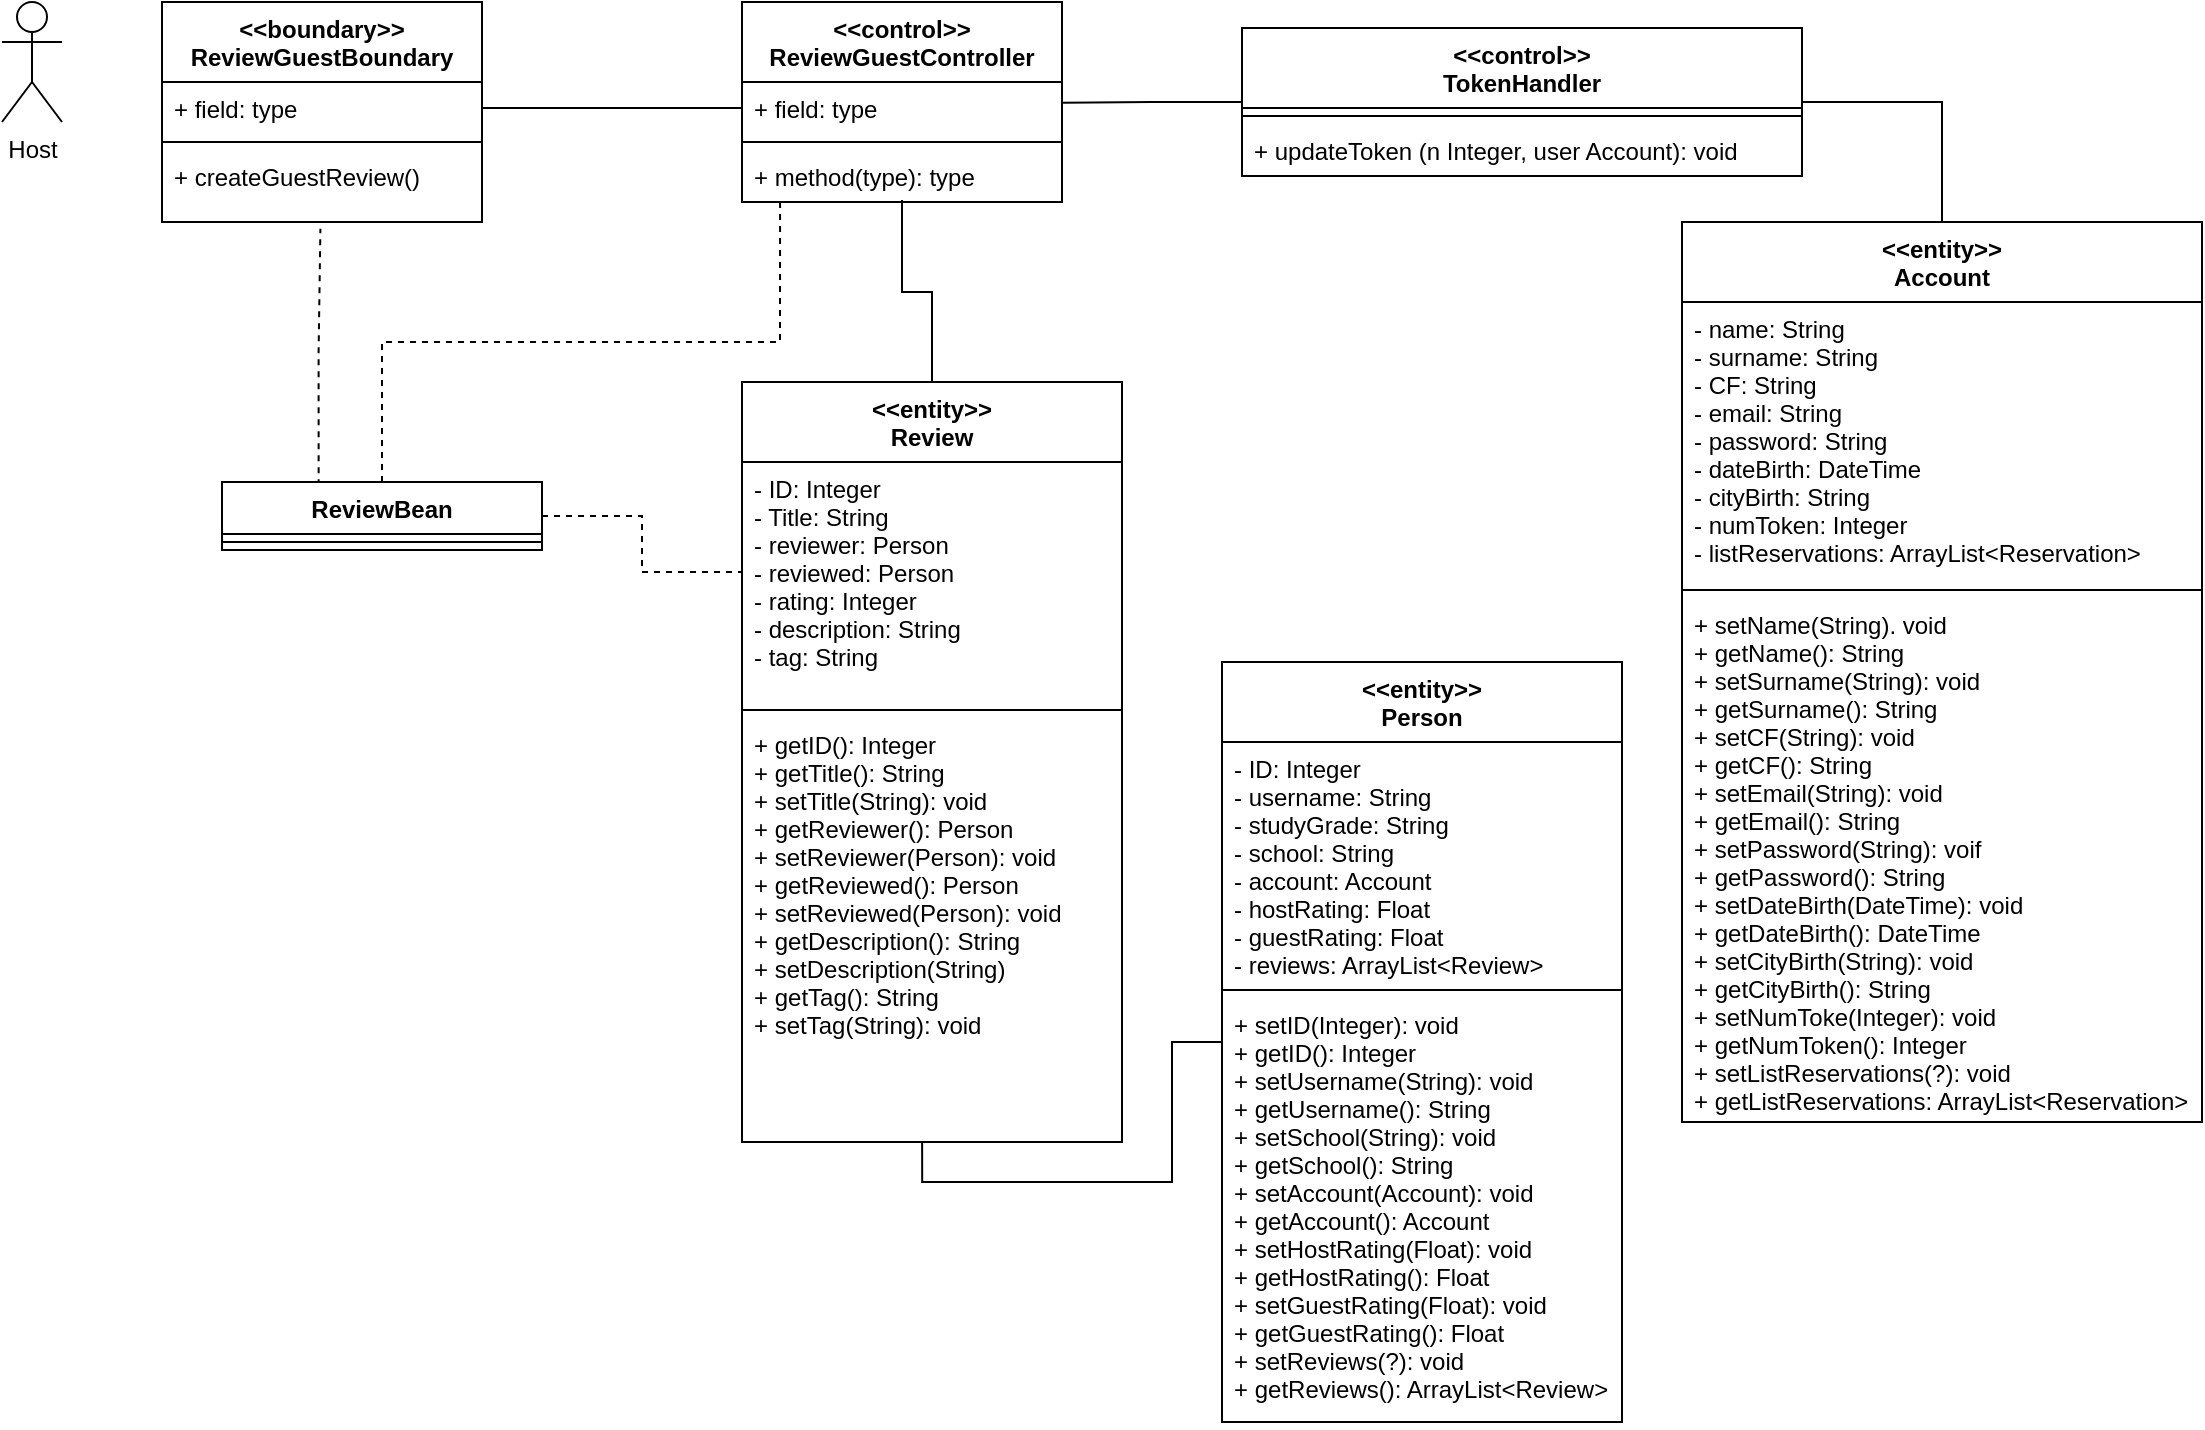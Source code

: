 <mxfile version="14.0.0" type="github">
  <diagram id="09jijmmeEL49xiMSb2o-" name="Page-1">
    <mxGraphModel dx="1038" dy="548" grid="1" gridSize="10" guides="1" tooltips="1" connect="1" arrows="1" fold="1" page="1" pageScale="1" pageWidth="1169" pageHeight="827" math="0" shadow="0">
      <root>
        <mxCell id="0" />
        <mxCell id="1" parent="0" />
        <mxCell id="azgZVP3SlxSUQeGXQB0S-8" style="edgeStyle=orthogonalEdgeStyle;rounded=0;orthogonalLoop=1;jettySize=auto;html=1;exitX=0.5;exitY=0;exitDx=0;exitDy=0;entryX=0.119;entryY=1;entryDx=0;entryDy=0;entryPerimeter=0;dashed=1;endArrow=none;endFill=0;" parent="1" source="6y5-j5oU-ejzdj9n5piP-13" target="6y5-j5oU-ejzdj9n5piP-25" edge="1">
          <mxGeometry relative="1" as="geometry" />
        </mxCell>
        <mxCell id="azgZVP3SlxSUQeGXQB0S-10" style="edgeStyle=orthogonalEdgeStyle;rounded=0;orthogonalLoop=1;jettySize=auto;html=1;exitX=1;exitY=0.5;exitDx=0;exitDy=0;entryX=0;entryY=0.25;entryDx=0;entryDy=0;dashed=1;endArrow=none;endFill=0;" parent="1" source="6y5-j5oU-ejzdj9n5piP-13" target="6y5-j5oU-ejzdj9n5piP-26" edge="1">
          <mxGeometry relative="1" as="geometry" />
        </mxCell>
        <mxCell id="tryqEvxCuokcx-yUOfCh-1" style="edgeStyle=orthogonalEdgeStyle;rounded=0;orthogonalLoop=1;jettySize=auto;html=1;entryX=0.495;entryY=1.093;entryDx=0;entryDy=0;entryPerimeter=0;dashed=1;endArrow=none;endFill=0;exitX=0.302;exitY=0.049;exitDx=0;exitDy=0;exitPerimeter=0;" parent="1" source="6y5-j5oU-ejzdj9n5piP-13" target="6y5-j5oU-ejzdj9n5piP-21" edge="1">
          <mxGeometry relative="1" as="geometry">
            <Array as="points">
              <mxPoint x="188" y="225" />
              <mxPoint x="189" y="225" />
            </Array>
          </mxGeometry>
        </mxCell>
        <mxCell id="6y5-j5oU-ejzdj9n5piP-13" value="ReviewBean" style="swimlane;fontStyle=1;align=center;verticalAlign=top;childLayout=stackLayout;horizontal=1;startSize=26;horizontalStack=0;resizeParent=1;resizeParentMax=0;resizeLast=0;collapsible=1;marginBottom=0;" parent="1" vertex="1">
          <mxGeometry x="140" y="290" width="160" height="34" as="geometry" />
        </mxCell>
        <mxCell id="6y5-j5oU-ejzdj9n5piP-15" value="" style="line;strokeWidth=1;fillColor=none;align=left;verticalAlign=middle;spacingTop=-1;spacingLeft=3;spacingRight=3;rotatable=0;labelPosition=right;points=[];portConstraint=eastwest;" parent="6y5-j5oU-ejzdj9n5piP-13" vertex="1">
          <mxGeometry y="26" width="160" height="8" as="geometry" />
        </mxCell>
        <mxCell id="6y5-j5oU-ejzdj9n5piP-17" value="Host" style="shape=umlActor;verticalLabelPosition=bottom;verticalAlign=top;html=1;outlineConnect=0;" parent="1" vertex="1">
          <mxGeometry x="30" y="50" width="30" height="60" as="geometry" />
        </mxCell>
        <mxCell id="6y5-j5oU-ejzdj9n5piP-18" value="&lt;&lt;boundary&gt;&gt;&#xa;ReviewGuestBoundary" style="swimlane;fontStyle=1;align=center;verticalAlign=top;childLayout=stackLayout;horizontal=1;startSize=40;horizontalStack=0;resizeParent=1;resizeParentMax=0;resizeLast=0;collapsible=1;marginBottom=0;" parent="1" vertex="1">
          <mxGeometry x="110" y="50" width="160" height="110" as="geometry" />
        </mxCell>
        <mxCell id="6y5-j5oU-ejzdj9n5piP-19" value="+ field: type" style="text;strokeColor=none;fillColor=none;align=left;verticalAlign=top;spacingLeft=4;spacingRight=4;overflow=hidden;rotatable=0;points=[[0,0.5],[1,0.5]];portConstraint=eastwest;" parent="6y5-j5oU-ejzdj9n5piP-18" vertex="1">
          <mxGeometry y="40" width="160" height="26" as="geometry" />
        </mxCell>
        <mxCell id="6y5-j5oU-ejzdj9n5piP-20" value="" style="line;strokeWidth=1;fillColor=none;align=left;verticalAlign=middle;spacingTop=-1;spacingLeft=3;spacingRight=3;rotatable=0;labelPosition=right;points=[];portConstraint=eastwest;" parent="6y5-j5oU-ejzdj9n5piP-18" vertex="1">
          <mxGeometry y="66" width="160" height="8" as="geometry" />
        </mxCell>
        <mxCell id="6y5-j5oU-ejzdj9n5piP-21" value="+ createGuestReview()" style="text;strokeColor=none;fillColor=none;align=left;verticalAlign=top;spacingLeft=4;spacingRight=4;overflow=hidden;rotatable=0;points=[[0,0.5],[1,0.5]];portConstraint=eastwest;" parent="6y5-j5oU-ejzdj9n5piP-18" vertex="1">
          <mxGeometry y="74" width="160" height="36" as="geometry" />
        </mxCell>
        <mxCell id="6y5-j5oU-ejzdj9n5piP-22" value="&lt;&lt;control&gt;&gt;&#xa;ReviewGuestController" style="swimlane;fontStyle=1;align=center;verticalAlign=top;childLayout=stackLayout;horizontal=1;startSize=40;horizontalStack=0;resizeParent=1;resizeParentMax=0;resizeLast=0;collapsible=1;marginBottom=0;" parent="1" vertex="1">
          <mxGeometry x="400" y="50" width="160" height="100" as="geometry" />
        </mxCell>
        <mxCell id="6y5-j5oU-ejzdj9n5piP-23" value="+ field: type" style="text;strokeColor=none;fillColor=none;align=left;verticalAlign=top;spacingLeft=4;spacingRight=4;overflow=hidden;rotatable=0;points=[[0,0.5],[1,0.5]];portConstraint=eastwest;" parent="6y5-j5oU-ejzdj9n5piP-22" vertex="1">
          <mxGeometry y="40" width="160" height="26" as="geometry" />
        </mxCell>
        <mxCell id="6y5-j5oU-ejzdj9n5piP-24" value="" style="line;strokeWidth=1;fillColor=none;align=left;verticalAlign=middle;spacingTop=-1;spacingLeft=3;spacingRight=3;rotatable=0;labelPosition=right;points=[];portConstraint=eastwest;" parent="6y5-j5oU-ejzdj9n5piP-22" vertex="1">
          <mxGeometry y="66" width="160" height="8" as="geometry" />
        </mxCell>
        <mxCell id="6y5-j5oU-ejzdj9n5piP-25" value="+ method(type): type" style="text;strokeColor=none;fillColor=none;align=left;verticalAlign=top;spacingLeft=4;spacingRight=4;overflow=hidden;rotatable=0;points=[[0,0.5],[1,0.5]];portConstraint=eastwest;" parent="6y5-j5oU-ejzdj9n5piP-22" vertex="1">
          <mxGeometry y="74" width="160" height="26" as="geometry" />
        </mxCell>
        <mxCell id="azgZVP3SlxSUQeGXQB0S-11" style="edgeStyle=orthogonalEdgeStyle;rounded=0;orthogonalLoop=1;jettySize=auto;html=1;entryX=0.5;entryY=0.962;entryDx=0;entryDy=0;entryPerimeter=0;endArrow=none;endFill=0;" parent="1" source="6y5-j5oU-ejzdj9n5piP-26" target="6y5-j5oU-ejzdj9n5piP-25" edge="1">
          <mxGeometry relative="1" as="geometry" />
        </mxCell>
        <mxCell id="6y5-j5oU-ejzdj9n5piP-26" value="&lt;&lt;entity&gt;&gt;&#xa;Review" style="swimlane;fontStyle=1;align=center;verticalAlign=top;childLayout=stackLayout;horizontal=1;startSize=40;horizontalStack=0;resizeParent=1;resizeParentMax=0;resizeLast=0;collapsible=1;marginBottom=0;" parent="1" vertex="1">
          <mxGeometry x="400" y="240" width="190" height="380" as="geometry" />
        </mxCell>
        <mxCell id="6y5-j5oU-ejzdj9n5piP-27" value="- ID: Integer&#xa;- Title: String&#xa;- reviewer: Person&#xa;- reviewed: Person&#xa;- rating: Integer&#xa;- description: String&#xa;- tag: String" style="text;strokeColor=none;fillColor=none;align=left;verticalAlign=top;spacingLeft=4;spacingRight=4;overflow=hidden;rotatable=0;points=[[0,0.5],[1,0.5]];portConstraint=eastwest;" parent="6y5-j5oU-ejzdj9n5piP-26" vertex="1">
          <mxGeometry y="40" width="190" height="120" as="geometry" />
        </mxCell>
        <mxCell id="6y5-j5oU-ejzdj9n5piP-28" value="" style="line;strokeWidth=1;fillColor=none;align=left;verticalAlign=middle;spacingTop=-1;spacingLeft=3;spacingRight=3;rotatable=0;labelPosition=right;points=[];portConstraint=eastwest;" parent="6y5-j5oU-ejzdj9n5piP-26" vertex="1">
          <mxGeometry y="160" width="190" height="8" as="geometry" />
        </mxCell>
        <mxCell id="6y5-j5oU-ejzdj9n5piP-29" value="+ getID(): Integer&#xa;+ getTitle(): String&#xa;+ setTitle(String): void&#xa;+ getReviewer(): Person&#xa;+ setReviewer(Person): void&#xa;+ getReviewed(): Person&#xa;+ setReviewed(Person): void&#xa;+ getDescription(): String&#xa;+ setDescription(String)&#xa;+ getTag(): String&#xa;+ setTag(String): void" style="text;strokeColor=none;fillColor=none;align=left;verticalAlign=top;spacingLeft=4;spacingRight=4;overflow=hidden;rotatable=0;points=[[0,0.5],[1,0.5]];portConstraint=eastwest;" parent="6y5-j5oU-ejzdj9n5piP-26" vertex="1">
          <mxGeometry y="168" width="190" height="212" as="geometry" />
        </mxCell>
        <mxCell id="6y5-j5oU-ejzdj9n5piP-34" style="edgeStyle=orthogonalEdgeStyle;rounded=0;orthogonalLoop=1;jettySize=auto;html=1;exitX=1;exitY=0.5;exitDx=0;exitDy=0;entryX=0;entryY=0.5;entryDx=0;entryDy=0;endArrow=none;endFill=0;" parent="1" source="6y5-j5oU-ejzdj9n5piP-19" target="6y5-j5oU-ejzdj9n5piP-23" edge="1">
          <mxGeometry relative="1" as="geometry" />
        </mxCell>
        <mxCell id="ZXi7v5mZqudAjZinb70H-20" style="edgeStyle=orthogonalEdgeStyle;rounded=0;orthogonalLoop=1;jettySize=auto;html=1;entryX=0.474;entryY=1;entryDx=0;entryDy=0;entryPerimeter=0;endArrow=none;endFill=0;" edge="1" parent="1" source="ZXi7v5mZqudAjZinb70H-1" target="6y5-j5oU-ejzdj9n5piP-29">
          <mxGeometry relative="1" as="geometry" />
        </mxCell>
        <mxCell id="ZXi7v5mZqudAjZinb70H-1" value="&lt;&lt;entity&gt;&gt;&#xa;Person" style="swimlane;fontStyle=1;align=center;verticalAlign=top;childLayout=stackLayout;horizontal=1;startSize=40;horizontalStack=0;resizeParent=1;resizeParentMax=0;resizeLast=0;collapsible=1;marginBottom=0;" vertex="1" parent="1">
          <mxGeometry x="640" y="380" width="200" height="380" as="geometry" />
        </mxCell>
        <mxCell id="ZXi7v5mZqudAjZinb70H-2" value="- ID: Integer&#xa;- username: String&#xa;- studyGrade: String&#xa;- school: String&#xa;- account: Account&#xa;- hostRating: Float&#xa;- guestRating: Float&#xa;- reviews: ArrayList&lt;Review&gt;" style="text;strokeColor=none;fillColor=none;align=left;verticalAlign=top;spacingLeft=4;spacingRight=4;overflow=hidden;rotatable=0;points=[[0,0.5],[1,0.5]];portConstraint=eastwest;" vertex="1" parent="ZXi7v5mZqudAjZinb70H-1">
          <mxGeometry y="40" width="200" height="120" as="geometry" />
        </mxCell>
        <mxCell id="ZXi7v5mZqudAjZinb70H-3" value="" style="line;strokeWidth=1;fillColor=none;align=left;verticalAlign=middle;spacingTop=-1;spacingLeft=3;spacingRight=3;rotatable=0;labelPosition=right;points=[];portConstraint=eastwest;" vertex="1" parent="ZXi7v5mZqudAjZinb70H-1">
          <mxGeometry y="160" width="200" height="8" as="geometry" />
        </mxCell>
        <mxCell id="ZXi7v5mZqudAjZinb70H-4" value="+ setID(Integer): void&#xa;+ getID(): Integer&#xa;+ setUsername(String): void&#xa;+ getUsername(): String&#xa;+ setSchool(String): void&#xa;+ getSchool(): String&#xa;+ setAccount(Account): void&#xa;+ getAccount(): Account&#xa;+ setHostRating(Float): void&#xa;+ getHostRating(): Float&#xa;+ setGuestRating(Float): void&#xa;+ getGuestRating(): Float&#xa;+ setReviews(?): void&#xa;+ getReviews(): ArrayList&lt;Review&gt;" style="text;strokeColor=none;fillColor=none;align=left;verticalAlign=top;spacingLeft=4;spacingRight=4;overflow=hidden;rotatable=0;points=[[0,0.5],[1,0.5]];portConstraint=eastwest;" vertex="1" parent="ZXi7v5mZqudAjZinb70H-1">
          <mxGeometry y="168" width="200" height="212" as="geometry" />
        </mxCell>
        <mxCell id="ZXi7v5mZqudAjZinb70H-19" style="edgeStyle=orthogonalEdgeStyle;rounded=0;orthogonalLoop=1;jettySize=auto;html=1;entryX=1;entryY=0.5;entryDx=0;entryDy=0;endArrow=none;endFill=0;" edge="1" parent="1" source="ZXi7v5mZqudAjZinb70H-7" target="ZXi7v5mZqudAjZinb70H-12">
          <mxGeometry relative="1" as="geometry" />
        </mxCell>
        <mxCell id="ZXi7v5mZqudAjZinb70H-7" value="&lt;&lt;entity&gt;&gt;&#xa;Account" style="swimlane;fontStyle=1;align=center;verticalAlign=top;childLayout=stackLayout;horizontal=1;startSize=40;horizontalStack=0;resizeParent=1;resizeParentMax=0;resizeLast=0;collapsible=1;marginBottom=0;" vertex="1" parent="1">
          <mxGeometry x="870" y="160" width="260" height="450" as="geometry" />
        </mxCell>
        <mxCell id="ZXi7v5mZqudAjZinb70H-8" value="- name: String&#xa;- surname: String&#xa;- CF: String&#xa;- email: String&#xa;- password: String&#xa;- dateBirth: DateTime&#xa;- cityBirth: String&#xa;- numToken: Integer&#xa;- listReservations: ArrayList&lt;Reservation&gt;" style="text;strokeColor=none;fillColor=none;align=left;verticalAlign=top;spacingLeft=4;spacingRight=4;overflow=hidden;rotatable=0;points=[[0,0.5],[1,0.5]];portConstraint=eastwest;" vertex="1" parent="ZXi7v5mZqudAjZinb70H-7">
          <mxGeometry y="40" width="260" height="140" as="geometry" />
        </mxCell>
        <mxCell id="ZXi7v5mZqudAjZinb70H-9" value="" style="line;strokeWidth=1;fillColor=none;align=left;verticalAlign=middle;spacingTop=-1;spacingLeft=3;spacingRight=3;rotatable=0;labelPosition=right;points=[];portConstraint=eastwest;" vertex="1" parent="ZXi7v5mZqudAjZinb70H-7">
          <mxGeometry y="180" width="260" height="8" as="geometry" />
        </mxCell>
        <mxCell id="ZXi7v5mZqudAjZinb70H-10" value="+ setName(String). void&#xa;+ getName(): String&#xa;+ setSurname(String): void&#xa;+ getSurname(): String&#xa;+ setCF(String): void&#xa;+ getCF(): String&#xa;+ setEmail(String): void&#xa;+ getEmail(): String&#xa;+ setPassword(String): voif&#xa;+ getPassword(): String&#xa;+ setDateBirth(DateTime): void&#xa;+ getDateBirth(): DateTime&#xa;+ setCityBirth(String): void&#xa;+ getCityBirth(): String&#xa;+ setNumToke(Integer): void&#xa;+ getNumToken(): Integer&#xa;+ setListReservations(?): void&#xa;+ getListReservations: ArrayList&lt;Reservation&gt;&#xa;&#xa;" style="text;strokeColor=none;fillColor=none;align=left;verticalAlign=top;spacingLeft=4;spacingRight=4;overflow=hidden;rotatable=0;points=[[0,0.5],[1,0.5]];portConstraint=eastwest;" vertex="1" parent="ZXi7v5mZqudAjZinb70H-7">
          <mxGeometry y="188" width="260" height="262" as="geometry" />
        </mxCell>
        <mxCell id="ZXi7v5mZqudAjZinb70H-16" style="edgeStyle=orthogonalEdgeStyle;rounded=0;orthogonalLoop=1;jettySize=auto;html=1;entryX=1.001;entryY=0.397;entryDx=0;entryDy=0;entryPerimeter=0;endArrow=none;endFill=0;" edge="1" parent="1" source="ZXi7v5mZqudAjZinb70H-12" target="6y5-j5oU-ejzdj9n5piP-23">
          <mxGeometry relative="1" as="geometry" />
        </mxCell>
        <mxCell id="ZXi7v5mZqudAjZinb70H-12" value="&lt;&lt;control&gt;&gt;&#xa;TokenHandler" style="swimlane;fontStyle=1;align=center;verticalAlign=top;childLayout=stackLayout;horizontal=1;startSize=40;horizontalStack=0;resizeParent=1;resizeParentMax=0;resizeLast=0;collapsible=1;marginBottom=0;" vertex="1" parent="1">
          <mxGeometry x="650" y="63" width="280" height="74" as="geometry" />
        </mxCell>
        <mxCell id="ZXi7v5mZqudAjZinb70H-13" value="" style="line;strokeWidth=1;fillColor=none;align=left;verticalAlign=middle;spacingTop=-1;spacingLeft=3;spacingRight=3;rotatable=0;labelPosition=right;points=[];portConstraint=eastwest;" vertex="1" parent="ZXi7v5mZqudAjZinb70H-12">
          <mxGeometry y="40" width="280" height="8" as="geometry" />
        </mxCell>
        <mxCell id="ZXi7v5mZqudAjZinb70H-14" value="+ updateToken (n Integer, user Account): void&#xa;" style="text;strokeColor=none;fillColor=none;align=left;verticalAlign=top;spacingLeft=4;spacingRight=4;overflow=hidden;rotatable=0;points=[[0,0.5],[1,0.5]];portConstraint=eastwest;" vertex="1" parent="ZXi7v5mZqudAjZinb70H-12">
          <mxGeometry y="48" width="280" height="26" as="geometry" />
        </mxCell>
      </root>
    </mxGraphModel>
  </diagram>
</mxfile>

